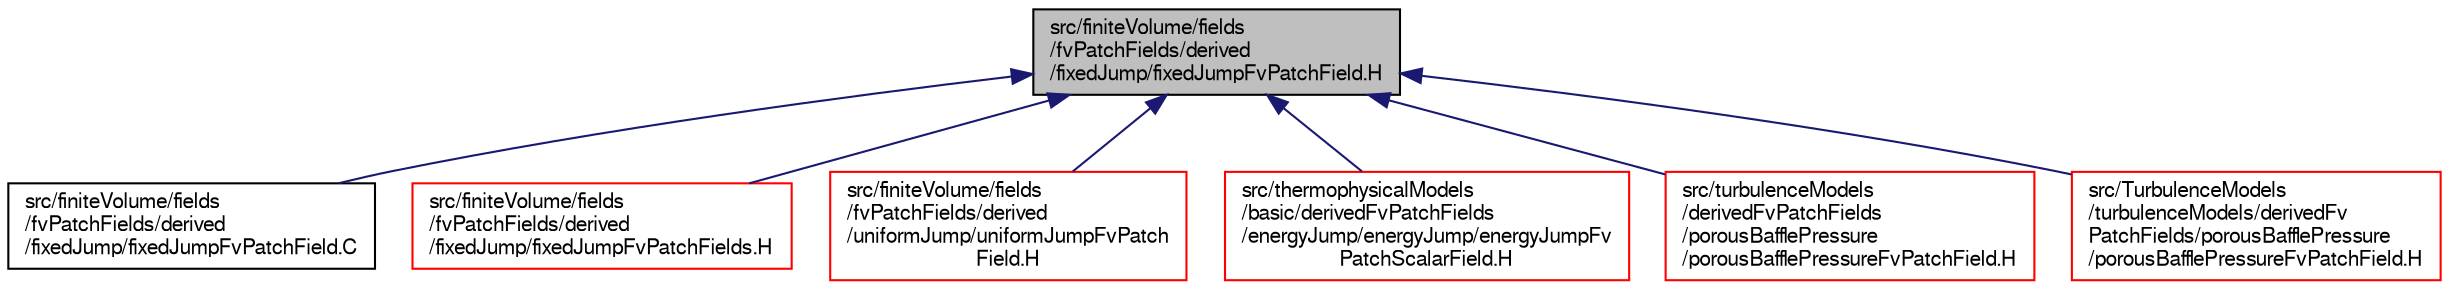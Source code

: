 digraph "src/finiteVolume/fields/fvPatchFields/derived/fixedJump/fixedJumpFvPatchField.H"
{
  bgcolor="transparent";
  edge [fontname="FreeSans",fontsize="10",labelfontname="FreeSans",labelfontsize="10"];
  node [fontname="FreeSans",fontsize="10",shape=record];
  Node215 [label="src/finiteVolume/fields\l/fvPatchFields/derived\l/fixedJump/fixedJumpFvPatchField.H",height=0.2,width=0.4,color="black", fillcolor="grey75", style="filled", fontcolor="black"];
  Node215 -> Node216 [dir="back",color="midnightblue",fontsize="10",style="solid",fontname="FreeSans"];
  Node216 [label="src/finiteVolume/fields\l/fvPatchFields/derived\l/fixedJump/fixedJumpFvPatchField.C",height=0.2,width=0.4,color="black",URL="$a01877.html"];
  Node215 -> Node217 [dir="back",color="midnightblue",fontsize="10",style="solid",fontname="FreeSans"];
  Node217 [label="src/finiteVolume/fields\l/fvPatchFields/derived\l/fixedJump/fixedJumpFvPatchFields.H",height=0.2,width=0.4,color="red",URL="$a01886.html"];
  Node215 -> Node221 [dir="back",color="midnightblue",fontsize="10",style="solid",fontname="FreeSans"];
  Node221 [label="src/finiteVolume/fields\l/fvPatchFields/derived\l/uniformJump/uniformJumpFvPatch\lField.H",height=0.2,width=0.4,color="red",URL="$a02387.html"];
  Node215 -> Node229 [dir="back",color="midnightblue",fontsize="10",style="solid",fontname="FreeSans"];
  Node229 [label="src/thermophysicalModels\l/basic/derivedFvPatchFields\l/energyJump/energyJump/energyJumpFv\lPatchScalarField.H",height=0.2,width=0.4,color="red",URL="$a15398.html"];
  Node215 -> Node230 [dir="back",color="midnightblue",fontsize="10",style="solid",fontname="FreeSans"];
  Node230 [label="src/turbulenceModels\l/derivedFvPatchFields\l/porousBafflePressure\l/porousBafflePressureFvPatchField.H",height=0.2,width=0.4,color="red",URL="$a40304.html"];
  Node215 -> Node234 [dir="back",color="midnightblue",fontsize="10",style="solid",fontname="FreeSans"];
  Node234 [label="src/TurbulenceModels\l/turbulenceModels/derivedFv\lPatchFields/porousBafflePressure\l/porousBafflePressureFvPatchField.H",height=0.2,width=0.4,color="red",URL="$a40307.html"];
}
